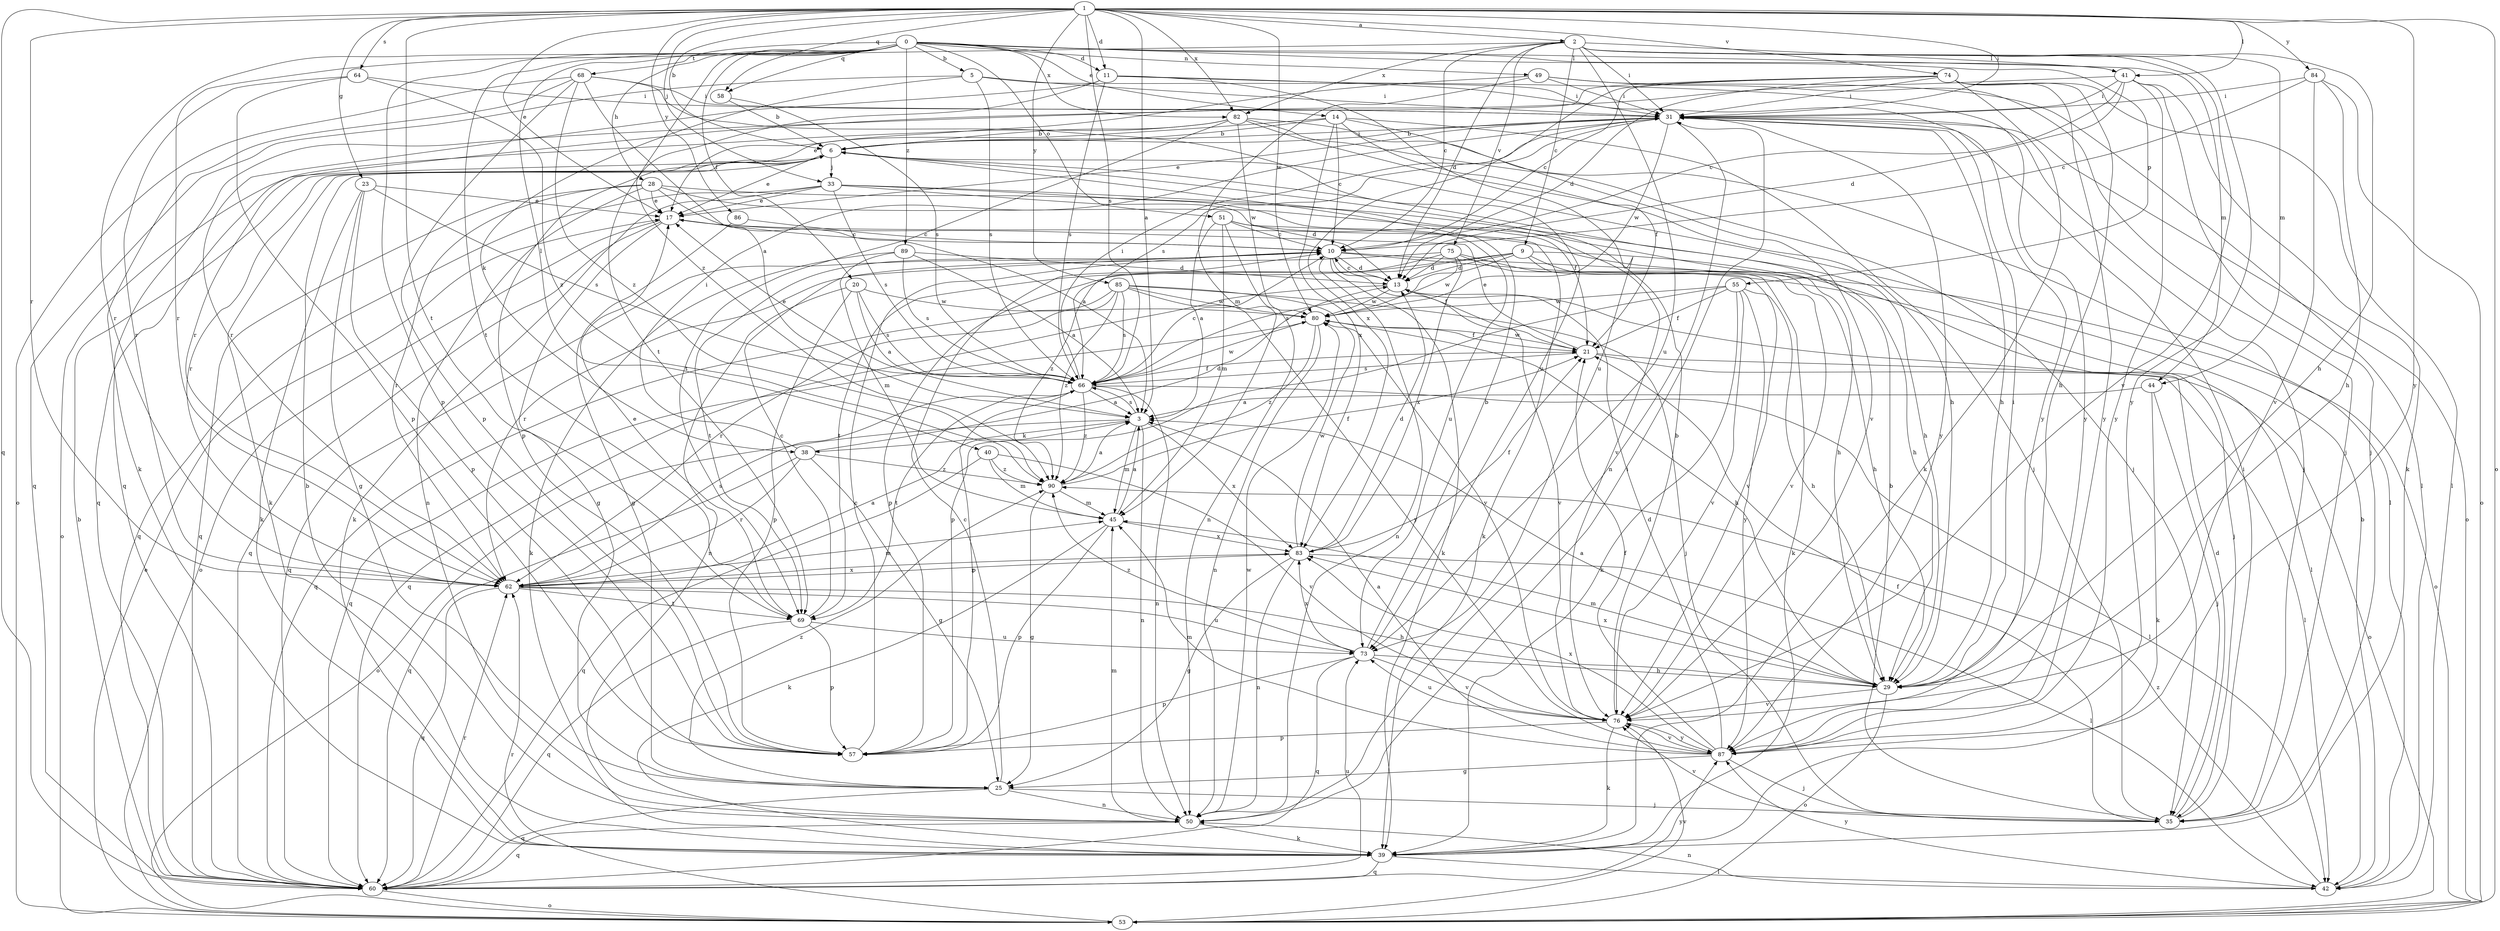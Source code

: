 strict digraph  {
0;
1;
2;
3;
5;
6;
9;
10;
11;
13;
14;
17;
20;
21;
23;
25;
28;
29;
31;
33;
35;
38;
39;
40;
41;
42;
44;
45;
49;
50;
51;
53;
55;
57;
58;
60;
62;
64;
66;
68;
69;
73;
74;
75;
76;
80;
82;
83;
84;
85;
86;
87;
89;
90;
0 -> 5  [label=b];
0 -> 11  [label=d];
0 -> 14  [label=e];
0 -> 20  [label=f];
0 -> 28  [label=h];
0 -> 40  [label=l];
0 -> 41  [label=l];
0 -> 44  [label=m];
0 -> 49  [label=n];
0 -> 51  [label=o];
0 -> 55  [label=p];
0 -> 57  [label=p];
0 -> 58  [label=q];
0 -> 62  [label=r];
0 -> 68  [label=t];
0 -> 69  [label=t];
0 -> 82  [label=x];
0 -> 89  [label=z];
0 -> 90  [label=z];
1 -> 2  [label=a];
1 -> 3  [label=a];
1 -> 6  [label=b];
1 -> 11  [label=d];
1 -> 17  [label=e];
1 -> 23  [label=g];
1 -> 31  [label=i];
1 -> 33  [label=j];
1 -> 41  [label=l];
1 -> 53  [label=o];
1 -> 58  [label=q];
1 -> 60  [label=q];
1 -> 62  [label=r];
1 -> 64  [label=s];
1 -> 66  [label=s];
1 -> 69  [label=t];
1 -> 74  [label=v];
1 -> 80  [label=w];
1 -> 82  [label=x];
1 -> 84  [label=y];
1 -> 85  [label=y];
1 -> 86  [label=y];
1 -> 87  [label=y];
2 -> 9  [label=c];
2 -> 10  [label=c];
2 -> 13  [label=d];
2 -> 29  [label=h];
2 -> 31  [label=i];
2 -> 41  [label=l];
2 -> 44  [label=m];
2 -> 62  [label=r];
2 -> 73  [label=u];
2 -> 75  [label=v];
2 -> 76  [label=v];
2 -> 82  [label=x];
2 -> 87  [label=y];
3 -> 38  [label=k];
3 -> 45  [label=m];
3 -> 50  [label=n];
3 -> 53  [label=o];
3 -> 66  [label=s];
3 -> 83  [label=x];
5 -> 31  [label=i];
5 -> 38  [label=k];
5 -> 60  [label=q];
5 -> 66  [label=s];
5 -> 87  [label=y];
6 -> 17  [label=e];
6 -> 31  [label=i];
6 -> 33  [label=j];
6 -> 39  [label=k];
6 -> 53  [label=o];
6 -> 62  [label=r];
9 -> 13  [label=d];
9 -> 29  [label=h];
9 -> 35  [label=j];
9 -> 57  [label=p];
9 -> 66  [label=s];
9 -> 69  [label=t];
9 -> 76  [label=v];
10 -> 13  [label=d];
10 -> 21  [label=f];
10 -> 39  [label=k];
10 -> 42  [label=l];
10 -> 50  [label=n];
10 -> 53  [label=o];
10 -> 60  [label=q];
10 -> 69  [label=t];
11 -> 31  [label=i];
11 -> 62  [label=r];
11 -> 66  [label=s];
11 -> 69  [label=t];
11 -> 73  [label=u];
11 -> 87  [label=y];
13 -> 10  [label=c];
13 -> 60  [label=q];
13 -> 76  [label=v];
13 -> 80  [label=w];
14 -> 6  [label=b];
14 -> 10  [label=c];
14 -> 21  [label=f];
14 -> 35  [label=j];
14 -> 57  [label=p];
14 -> 76  [label=v];
14 -> 83  [label=x];
17 -> 10  [label=c];
17 -> 25  [label=g];
17 -> 29  [label=h];
17 -> 53  [label=o];
17 -> 60  [label=q];
20 -> 3  [label=a];
20 -> 50  [label=n];
20 -> 57  [label=p];
20 -> 66  [label=s];
20 -> 80  [label=w];
21 -> 17  [label=e];
21 -> 42  [label=l];
21 -> 53  [label=o];
21 -> 66  [label=s];
21 -> 80  [label=w];
23 -> 17  [label=e];
23 -> 25  [label=g];
23 -> 39  [label=k];
23 -> 57  [label=p];
23 -> 66  [label=s];
25 -> 10  [label=c];
25 -> 35  [label=j];
25 -> 50  [label=n];
25 -> 60  [label=q];
25 -> 90  [label=z];
28 -> 3  [label=a];
28 -> 17  [label=e];
28 -> 21  [label=f];
28 -> 29  [label=h];
28 -> 50  [label=n];
28 -> 60  [label=q];
28 -> 62  [label=r];
29 -> 3  [label=a];
29 -> 31  [label=i];
29 -> 45  [label=m];
29 -> 53  [label=o];
29 -> 76  [label=v];
29 -> 83  [label=x];
31 -> 6  [label=b];
31 -> 17  [label=e];
31 -> 29  [label=h];
31 -> 35  [label=j];
31 -> 50  [label=n];
31 -> 53  [label=o];
31 -> 66  [label=s];
31 -> 80  [label=w];
31 -> 87  [label=y];
33 -> 13  [label=d];
33 -> 17  [label=e];
33 -> 39  [label=k];
33 -> 60  [label=q];
33 -> 66  [label=s];
33 -> 73  [label=u];
33 -> 76  [label=v];
35 -> 6  [label=b];
35 -> 13  [label=d];
35 -> 21  [label=f];
35 -> 31  [label=i];
35 -> 76  [label=v];
38 -> 13  [label=d];
38 -> 25  [label=g];
38 -> 31  [label=i];
38 -> 60  [label=q];
38 -> 62  [label=r];
38 -> 90  [label=z];
39 -> 42  [label=l];
39 -> 60  [label=q];
40 -> 45  [label=m];
40 -> 60  [label=q];
40 -> 76  [label=v];
40 -> 90  [label=z];
41 -> 10  [label=c];
41 -> 13  [label=d];
41 -> 31  [label=i];
41 -> 35  [label=j];
41 -> 39  [label=k];
41 -> 60  [label=q];
41 -> 87  [label=y];
42 -> 6  [label=b];
42 -> 50  [label=n];
42 -> 87  [label=y];
42 -> 90  [label=z];
44 -> 3  [label=a];
44 -> 35  [label=j];
44 -> 39  [label=k];
45 -> 3  [label=a];
45 -> 39  [label=k];
45 -> 57  [label=p];
45 -> 83  [label=x];
49 -> 17  [label=e];
49 -> 31  [label=i];
49 -> 35  [label=j];
49 -> 42  [label=l];
49 -> 45  [label=m];
50 -> 6  [label=b];
50 -> 31  [label=i];
50 -> 39  [label=k];
50 -> 45  [label=m];
50 -> 60  [label=q];
50 -> 80  [label=w];
51 -> 3  [label=a];
51 -> 10  [label=c];
51 -> 29  [label=h];
51 -> 39  [label=k];
51 -> 45  [label=m];
51 -> 50  [label=n];
53 -> 17  [label=e];
53 -> 62  [label=r];
53 -> 76  [label=v];
55 -> 21  [label=f];
55 -> 29  [label=h];
55 -> 39  [label=k];
55 -> 57  [label=p];
55 -> 76  [label=v];
55 -> 80  [label=w];
55 -> 87  [label=y];
57 -> 10  [label=c];
58 -> 6  [label=b];
58 -> 66  [label=s];
60 -> 6  [label=b];
60 -> 53  [label=o];
60 -> 62  [label=r];
60 -> 73  [label=u];
60 -> 87  [label=y];
62 -> 3  [label=a];
62 -> 29  [label=h];
62 -> 45  [label=m];
62 -> 60  [label=q];
62 -> 66  [label=s];
62 -> 69  [label=t];
62 -> 73  [label=u];
62 -> 83  [label=x];
64 -> 31  [label=i];
64 -> 57  [label=p];
64 -> 62  [label=r];
64 -> 90  [label=z];
66 -> 3  [label=a];
66 -> 10  [label=c];
66 -> 17  [label=e];
66 -> 21  [label=f];
66 -> 31  [label=i];
66 -> 42  [label=l];
66 -> 50  [label=n];
66 -> 57  [label=p];
66 -> 69  [label=t];
66 -> 80  [label=w];
66 -> 90  [label=z];
68 -> 3  [label=a];
68 -> 31  [label=i];
68 -> 39  [label=k];
68 -> 53  [label=o];
68 -> 57  [label=p];
68 -> 73  [label=u];
68 -> 90  [label=z];
69 -> 10  [label=c];
69 -> 17  [label=e];
69 -> 57  [label=p];
69 -> 60  [label=q];
69 -> 73  [label=u];
73 -> 6  [label=b];
73 -> 29  [label=h];
73 -> 57  [label=p];
73 -> 60  [label=q];
73 -> 76  [label=v];
73 -> 83  [label=x];
73 -> 90  [label=z];
74 -> 10  [label=c];
74 -> 13  [label=d];
74 -> 29  [label=h];
74 -> 31  [label=i];
74 -> 39  [label=k];
74 -> 42  [label=l];
74 -> 62  [label=r];
74 -> 83  [label=x];
74 -> 87  [label=y];
75 -> 13  [label=d];
75 -> 39  [label=k];
75 -> 62  [label=r];
75 -> 76  [label=v];
75 -> 80  [label=w];
75 -> 83  [label=x];
75 -> 90  [label=z];
76 -> 6  [label=b];
76 -> 39  [label=k];
76 -> 57  [label=p];
76 -> 73  [label=u];
76 -> 87  [label=y];
80 -> 21  [label=f];
80 -> 29  [label=h];
80 -> 50  [label=n];
80 -> 60  [label=q];
80 -> 90  [label=z];
82 -> 6  [label=b];
82 -> 29  [label=h];
82 -> 35  [label=j];
82 -> 42  [label=l];
82 -> 60  [label=q];
82 -> 69  [label=t];
82 -> 80  [label=w];
83 -> 13  [label=d];
83 -> 21  [label=f];
83 -> 25  [label=g];
83 -> 42  [label=l];
83 -> 50  [label=n];
83 -> 62  [label=r];
83 -> 80  [label=w];
84 -> 10  [label=c];
84 -> 29  [label=h];
84 -> 31  [label=i];
84 -> 53  [label=o];
84 -> 76  [label=v];
85 -> 35  [label=j];
85 -> 60  [label=q];
85 -> 62  [label=r];
85 -> 66  [label=s];
85 -> 76  [label=v];
85 -> 80  [label=w];
85 -> 87  [label=y];
85 -> 90  [label=z];
86 -> 10  [label=c];
86 -> 25  [label=g];
87 -> 3  [label=a];
87 -> 13  [label=d];
87 -> 21  [label=f];
87 -> 25  [label=g];
87 -> 35  [label=j];
87 -> 45  [label=m];
87 -> 76  [label=v];
87 -> 83  [label=x];
89 -> 3  [label=a];
89 -> 13  [label=d];
89 -> 39  [label=k];
89 -> 45  [label=m];
89 -> 66  [label=s];
90 -> 3  [label=a];
90 -> 21  [label=f];
90 -> 25  [label=g];
90 -> 45  [label=m];
}
